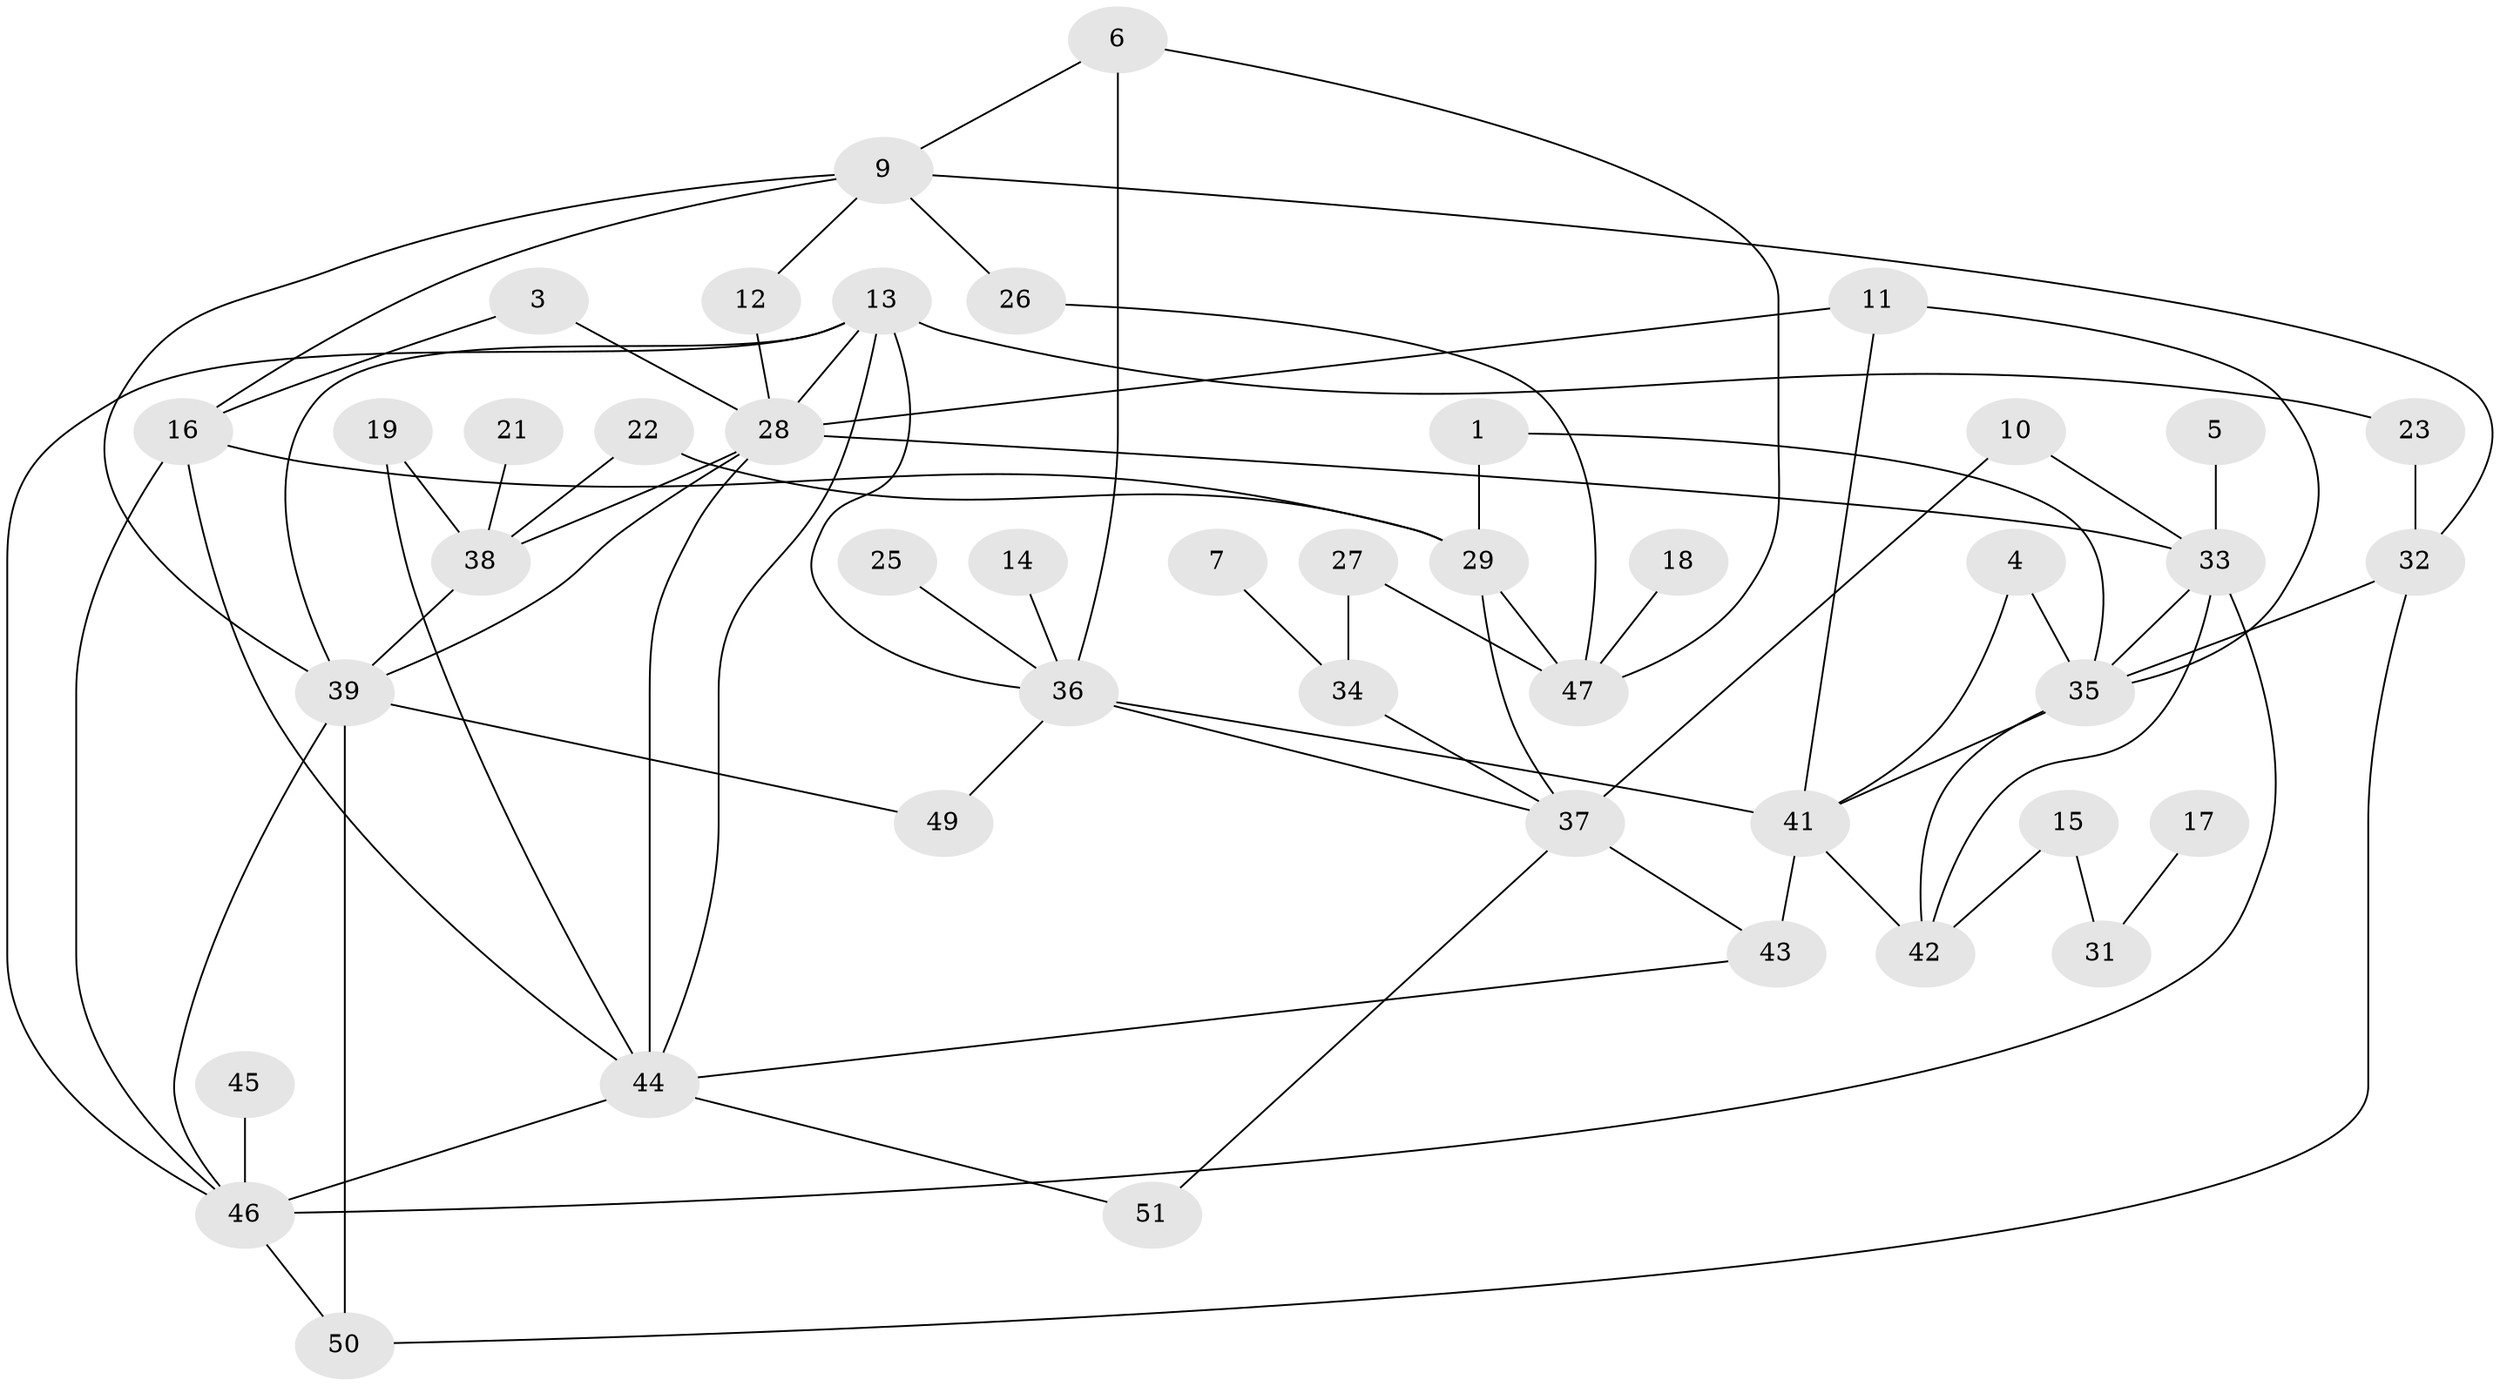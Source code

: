 // original degree distribution, {3: 0.18811881188118812, 2: 0.2871287128712871, 1: 0.19801980198019803, 4: 0.13861386138613863, 0: 0.0594059405940594, 5: 0.0891089108910891, 6: 0.0297029702970297, 8: 0.009900990099009901}
// Generated by graph-tools (version 1.1) at 2025/49/03/09/25 03:49:05]
// undirected, 44 vertices, 76 edges
graph export_dot {
graph [start="1"]
  node [color=gray90,style=filled];
  1;
  3;
  4;
  5;
  6;
  7;
  9;
  10;
  11;
  12;
  13;
  14;
  15;
  16;
  17;
  18;
  19;
  21;
  22;
  23;
  25;
  26;
  27;
  28;
  29;
  31;
  32;
  33;
  34;
  35;
  36;
  37;
  38;
  39;
  41;
  42;
  43;
  44;
  45;
  46;
  47;
  49;
  50;
  51;
  1 -- 29 [weight=1.0];
  1 -- 35 [weight=1.0];
  3 -- 16 [weight=1.0];
  3 -- 28 [weight=1.0];
  4 -- 35 [weight=1.0];
  4 -- 41 [weight=1.0];
  5 -- 33 [weight=1.0];
  6 -- 9 [weight=1.0];
  6 -- 36 [weight=1.0];
  6 -- 47 [weight=1.0];
  7 -- 34 [weight=1.0];
  9 -- 12 [weight=1.0];
  9 -- 16 [weight=1.0];
  9 -- 26 [weight=1.0];
  9 -- 32 [weight=1.0];
  9 -- 39 [weight=1.0];
  10 -- 33 [weight=1.0];
  10 -- 37 [weight=1.0];
  11 -- 28 [weight=1.0];
  11 -- 35 [weight=1.0];
  11 -- 41 [weight=1.0];
  12 -- 28 [weight=1.0];
  13 -- 23 [weight=1.0];
  13 -- 28 [weight=1.0];
  13 -- 36 [weight=1.0];
  13 -- 39 [weight=1.0];
  13 -- 44 [weight=1.0];
  13 -- 46 [weight=1.0];
  14 -- 36 [weight=1.0];
  15 -- 31 [weight=1.0];
  15 -- 42 [weight=1.0];
  16 -- 29 [weight=1.0];
  16 -- 44 [weight=1.0];
  16 -- 46 [weight=1.0];
  17 -- 31 [weight=1.0];
  18 -- 47 [weight=1.0];
  19 -- 38 [weight=1.0];
  19 -- 44 [weight=1.0];
  21 -- 38 [weight=1.0];
  22 -- 29 [weight=1.0];
  22 -- 38 [weight=1.0];
  23 -- 32 [weight=1.0];
  25 -- 36 [weight=1.0];
  26 -- 47 [weight=1.0];
  27 -- 34 [weight=1.0];
  27 -- 47 [weight=1.0];
  28 -- 33 [weight=2.0];
  28 -- 38 [weight=1.0];
  28 -- 39 [weight=1.0];
  28 -- 44 [weight=1.0];
  29 -- 37 [weight=1.0];
  29 -- 47 [weight=1.0];
  32 -- 35 [weight=1.0];
  32 -- 50 [weight=1.0];
  33 -- 35 [weight=1.0];
  33 -- 42 [weight=1.0];
  33 -- 46 [weight=1.0];
  34 -- 37 [weight=1.0];
  35 -- 41 [weight=1.0];
  35 -- 42 [weight=1.0];
  36 -- 37 [weight=1.0];
  36 -- 41 [weight=2.0];
  36 -- 49 [weight=1.0];
  37 -- 43 [weight=1.0];
  37 -- 51 [weight=1.0];
  38 -- 39 [weight=1.0];
  39 -- 46 [weight=1.0];
  39 -- 49 [weight=1.0];
  39 -- 50 [weight=2.0];
  41 -- 42 [weight=1.0];
  41 -- 43 [weight=1.0];
  43 -- 44 [weight=1.0];
  44 -- 46 [weight=1.0];
  44 -- 51 [weight=1.0];
  45 -- 46 [weight=1.0];
  46 -- 50 [weight=1.0];
}
